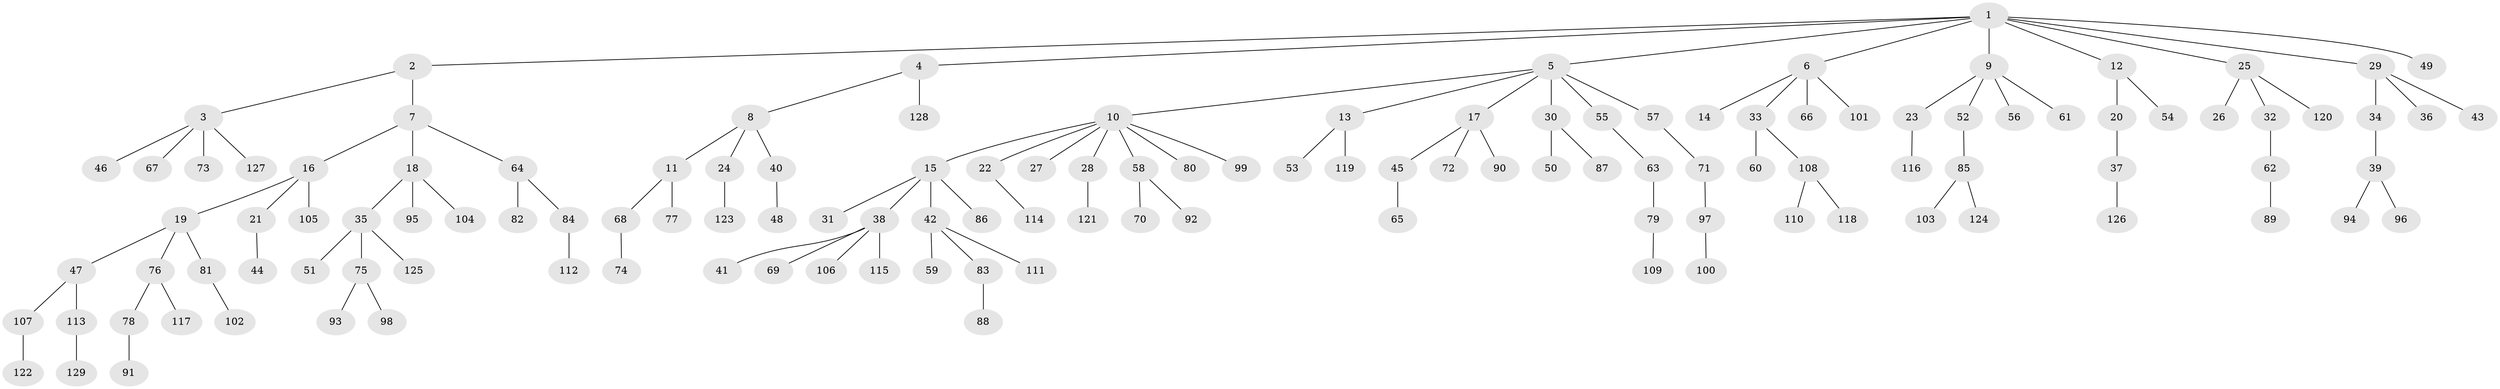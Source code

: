 // Generated by graph-tools (version 1.1) at 2025/15/03/09/25 04:15:38]
// undirected, 129 vertices, 128 edges
graph export_dot {
graph [start="1"]
  node [color=gray90,style=filled];
  1;
  2;
  3;
  4;
  5;
  6;
  7;
  8;
  9;
  10;
  11;
  12;
  13;
  14;
  15;
  16;
  17;
  18;
  19;
  20;
  21;
  22;
  23;
  24;
  25;
  26;
  27;
  28;
  29;
  30;
  31;
  32;
  33;
  34;
  35;
  36;
  37;
  38;
  39;
  40;
  41;
  42;
  43;
  44;
  45;
  46;
  47;
  48;
  49;
  50;
  51;
  52;
  53;
  54;
  55;
  56;
  57;
  58;
  59;
  60;
  61;
  62;
  63;
  64;
  65;
  66;
  67;
  68;
  69;
  70;
  71;
  72;
  73;
  74;
  75;
  76;
  77;
  78;
  79;
  80;
  81;
  82;
  83;
  84;
  85;
  86;
  87;
  88;
  89;
  90;
  91;
  92;
  93;
  94;
  95;
  96;
  97;
  98;
  99;
  100;
  101;
  102;
  103;
  104;
  105;
  106;
  107;
  108;
  109;
  110;
  111;
  112;
  113;
  114;
  115;
  116;
  117;
  118;
  119;
  120;
  121;
  122;
  123;
  124;
  125;
  126;
  127;
  128;
  129;
  1 -- 2;
  1 -- 4;
  1 -- 5;
  1 -- 6;
  1 -- 9;
  1 -- 12;
  1 -- 25;
  1 -- 29;
  1 -- 49;
  2 -- 3;
  2 -- 7;
  3 -- 46;
  3 -- 67;
  3 -- 73;
  3 -- 127;
  4 -- 8;
  4 -- 128;
  5 -- 10;
  5 -- 13;
  5 -- 17;
  5 -- 30;
  5 -- 55;
  5 -- 57;
  6 -- 14;
  6 -- 33;
  6 -- 66;
  6 -- 101;
  7 -- 16;
  7 -- 18;
  7 -- 64;
  8 -- 11;
  8 -- 24;
  8 -- 40;
  9 -- 23;
  9 -- 52;
  9 -- 56;
  9 -- 61;
  10 -- 15;
  10 -- 22;
  10 -- 27;
  10 -- 28;
  10 -- 58;
  10 -- 80;
  10 -- 99;
  11 -- 68;
  11 -- 77;
  12 -- 20;
  12 -- 54;
  13 -- 53;
  13 -- 119;
  15 -- 31;
  15 -- 38;
  15 -- 42;
  15 -- 86;
  16 -- 19;
  16 -- 21;
  16 -- 105;
  17 -- 45;
  17 -- 72;
  17 -- 90;
  18 -- 35;
  18 -- 95;
  18 -- 104;
  19 -- 47;
  19 -- 76;
  19 -- 81;
  20 -- 37;
  21 -- 44;
  22 -- 114;
  23 -- 116;
  24 -- 123;
  25 -- 26;
  25 -- 32;
  25 -- 120;
  28 -- 121;
  29 -- 34;
  29 -- 36;
  29 -- 43;
  30 -- 50;
  30 -- 87;
  32 -- 62;
  33 -- 60;
  33 -- 108;
  34 -- 39;
  35 -- 51;
  35 -- 75;
  35 -- 125;
  37 -- 126;
  38 -- 41;
  38 -- 69;
  38 -- 106;
  38 -- 115;
  39 -- 94;
  39 -- 96;
  40 -- 48;
  42 -- 59;
  42 -- 83;
  42 -- 111;
  45 -- 65;
  47 -- 107;
  47 -- 113;
  52 -- 85;
  55 -- 63;
  57 -- 71;
  58 -- 70;
  58 -- 92;
  62 -- 89;
  63 -- 79;
  64 -- 82;
  64 -- 84;
  68 -- 74;
  71 -- 97;
  75 -- 93;
  75 -- 98;
  76 -- 78;
  76 -- 117;
  78 -- 91;
  79 -- 109;
  81 -- 102;
  83 -- 88;
  84 -- 112;
  85 -- 103;
  85 -- 124;
  97 -- 100;
  107 -- 122;
  108 -- 110;
  108 -- 118;
  113 -- 129;
}
